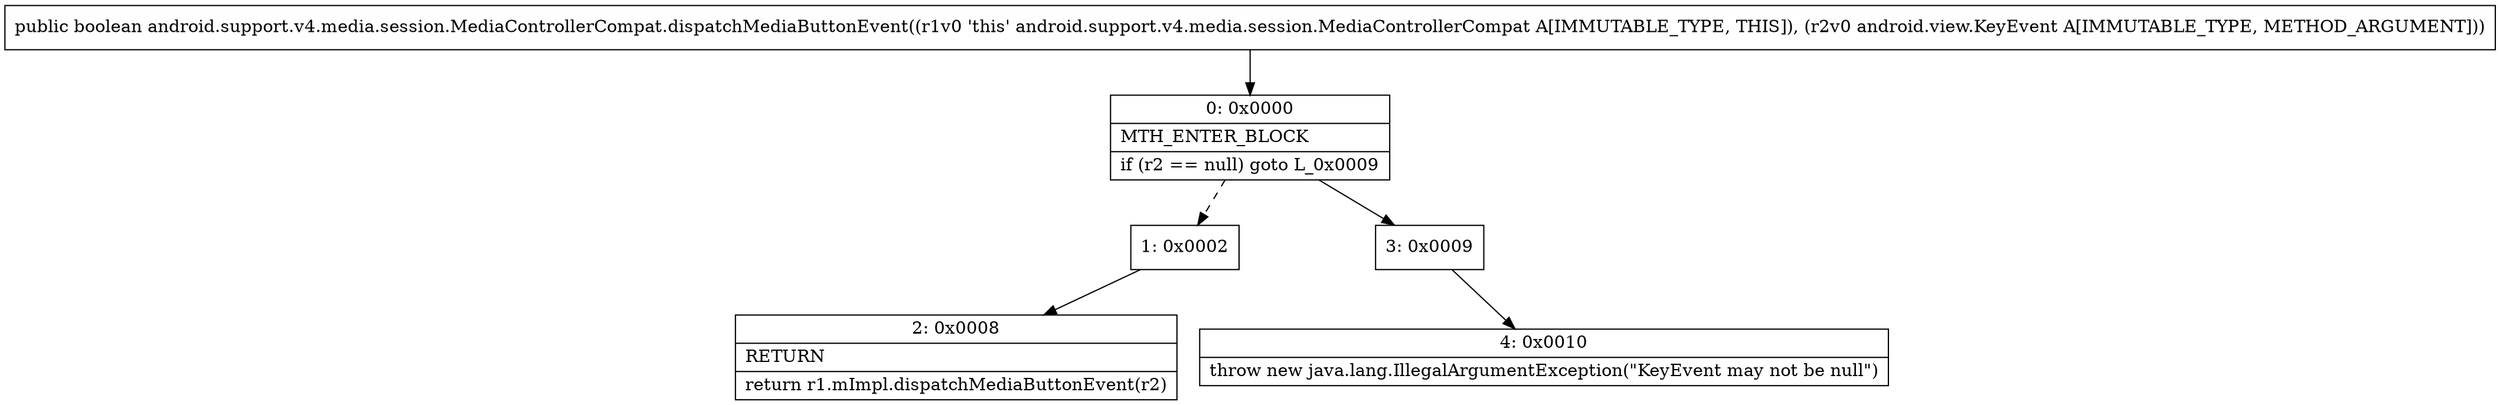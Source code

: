 digraph "CFG forandroid.support.v4.media.session.MediaControllerCompat.dispatchMediaButtonEvent(Landroid\/view\/KeyEvent;)Z" {
Node_0 [shape=record,label="{0\:\ 0x0000|MTH_ENTER_BLOCK\l|if (r2 == null) goto L_0x0009\l}"];
Node_1 [shape=record,label="{1\:\ 0x0002}"];
Node_2 [shape=record,label="{2\:\ 0x0008|RETURN\l|return r1.mImpl.dispatchMediaButtonEvent(r2)\l}"];
Node_3 [shape=record,label="{3\:\ 0x0009}"];
Node_4 [shape=record,label="{4\:\ 0x0010|throw new java.lang.IllegalArgumentException(\"KeyEvent may not be null\")\l}"];
MethodNode[shape=record,label="{public boolean android.support.v4.media.session.MediaControllerCompat.dispatchMediaButtonEvent((r1v0 'this' android.support.v4.media.session.MediaControllerCompat A[IMMUTABLE_TYPE, THIS]), (r2v0 android.view.KeyEvent A[IMMUTABLE_TYPE, METHOD_ARGUMENT])) }"];
MethodNode -> Node_0;
Node_0 -> Node_1[style=dashed];
Node_0 -> Node_3;
Node_1 -> Node_2;
Node_3 -> Node_4;
}

